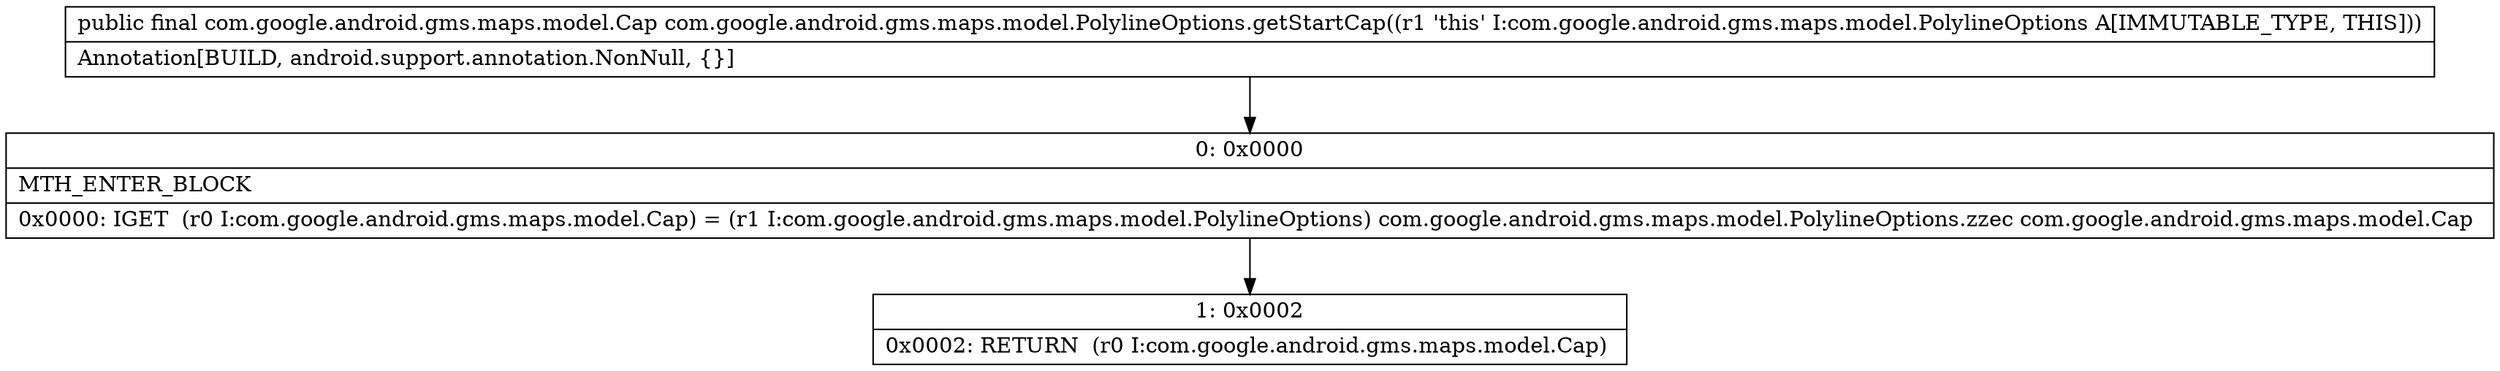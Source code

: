 digraph "CFG forcom.google.android.gms.maps.model.PolylineOptions.getStartCap()Lcom\/google\/android\/gms\/maps\/model\/Cap;" {
Node_0 [shape=record,label="{0\:\ 0x0000|MTH_ENTER_BLOCK\l|0x0000: IGET  (r0 I:com.google.android.gms.maps.model.Cap) = (r1 I:com.google.android.gms.maps.model.PolylineOptions) com.google.android.gms.maps.model.PolylineOptions.zzec com.google.android.gms.maps.model.Cap \l}"];
Node_1 [shape=record,label="{1\:\ 0x0002|0x0002: RETURN  (r0 I:com.google.android.gms.maps.model.Cap) \l}"];
MethodNode[shape=record,label="{public final com.google.android.gms.maps.model.Cap com.google.android.gms.maps.model.PolylineOptions.getStartCap((r1 'this' I:com.google.android.gms.maps.model.PolylineOptions A[IMMUTABLE_TYPE, THIS]))  | Annotation[BUILD, android.support.annotation.NonNull, \{\}]\l}"];
MethodNode -> Node_0;
Node_0 -> Node_1;
}

